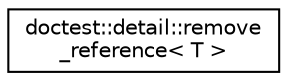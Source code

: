 digraph "Graphical Class Hierarchy"
{
 // LATEX_PDF_SIZE
  edge [fontname="Helvetica",fontsize="10",labelfontname="Helvetica",labelfontsize="10"];
  node [fontname="Helvetica",fontsize="10",shape=record];
  rankdir="LR";
  Node0 [label="doctest::detail::remove\l_reference\< T \>",height=0.2,width=0.4,color="black", fillcolor="white", style="filled",URL="$structdoctest_1_1detail_1_1remove__reference.html",tooltip=" "];
}
